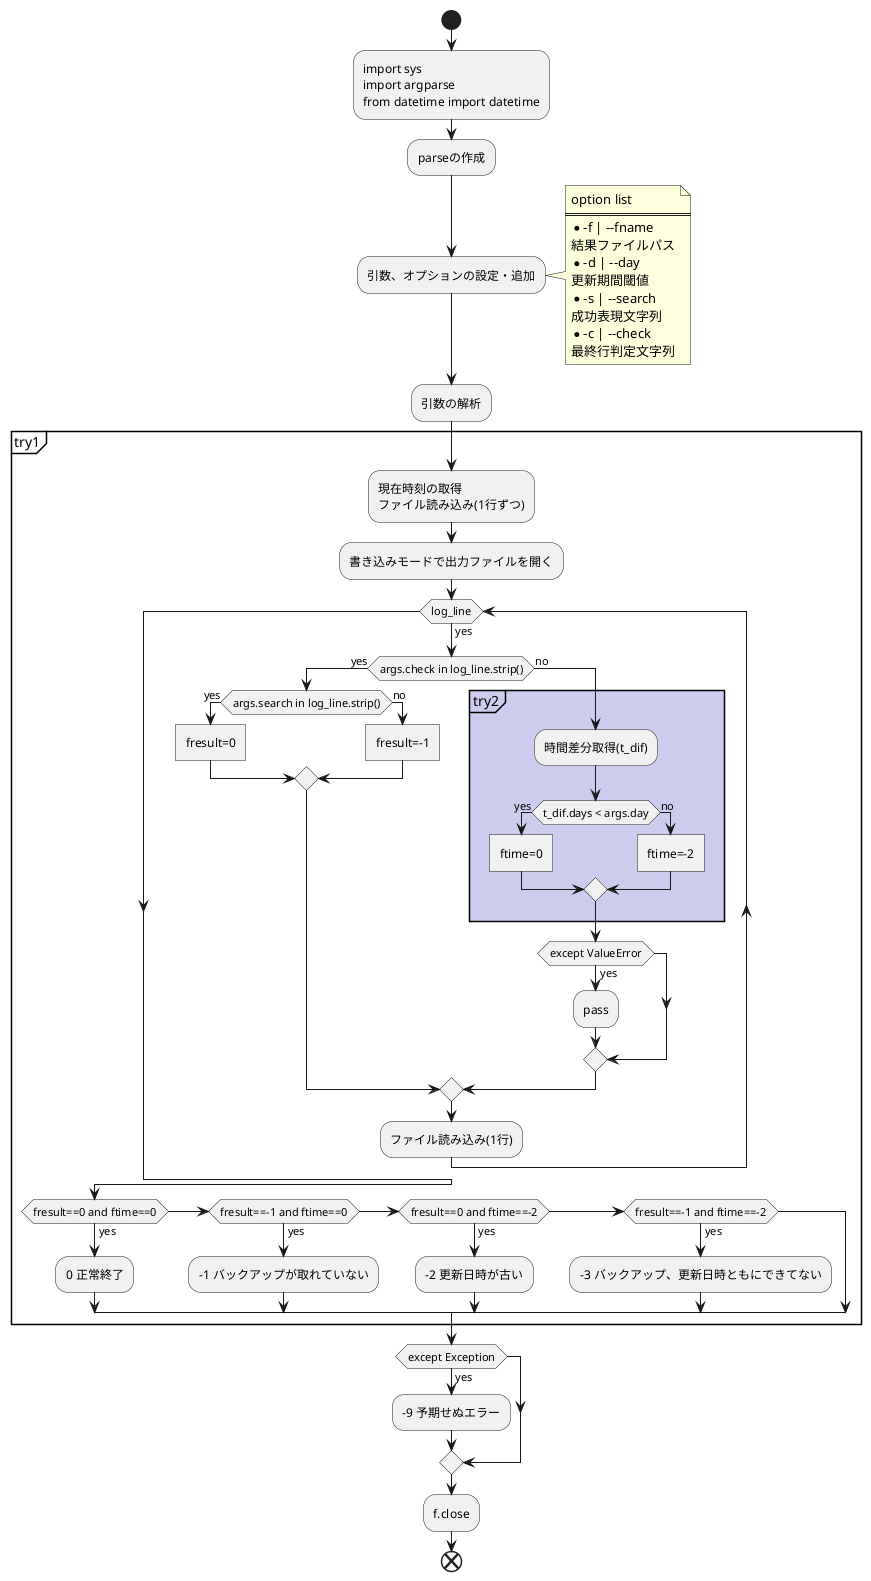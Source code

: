 @startuml
start

:import sys
import argparse
from datetime import datetime;

:parseの作成;

:引数、オプションの設定・追加;
note right
 option list
 ====
 * -f | --fname
 結果ファイルパス
 * -d | --day
 更新期間閾値
 * -s | --search
 成功表現文字列
 * -c | --check
 最終行判定文字列
end note

:引数の解析;
partition try1
:現在時刻の取得
ファイル読み込み(1行ずつ);

:書き込みモードで出力ファイルを開く;

while (log_line) is (yes)
 if (args.check in log_line.strip()) then (yes)
  if (args.search in log_line.strip()) then (yes)
   :fresult=0]
  else (no)
   :fresult=-1]
  endif
 else (no)
  partition try2 #CCCCEE{
   :時間差分取得(t_dif);
   if (t_dif.days < args.day) then (yes)
    :ftime=0]
   else (no)
    :ftime=-2]
   endif
  }
 if (except ValueError) then (yes)
  :pass;
 endif
 
 endif
 :ファイル読み込み(1行);
endwhile
if (fresult==0 and ftime==0) then (yes)
 :0 正常終了;
else if (fresult==-1 and ftime==0) then (yes)
 :-1 バックアップが取れていない;
else if (fresult==0 and ftime==-2) then (yes)
 :-2 更新日時が古い;
else if (fresult==-1 and ftime==-2) then (yes)
 :-3 バックアップ、更新日時ともにできてない;
endif
}
if (except Exception) then (yes)
 :-9 予期せぬエラー;
endif
:f.close;
end

@enduml
